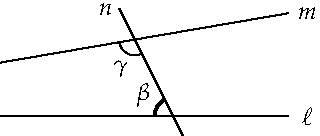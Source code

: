 settings.tex="pdflatex";

texpreamble("\usepackage{amsmath}
\usepackage{amsthm,amssymb}
\usepackage{mathpazo}
\usepackage[svgnames]{xcolor}
");
import graph;

size(160);

//draw((-4,1)--(3.5,1));
draw((-4,-1)--(3.5,-1));
draw((-0.9,1.8)--(0.75,-1.5));
draw((-4,0.4)--(3.5,0.4+9/7));

pair A=(-0.5,1);
pair B=-A;

//label("$\hat\ell$",(4,1));
label("$\ell$",(4,-1));
label("$m$",(4,0.4+9/7));
//dot("$P$",A,dir(60));


draw("$\gamma$",arc(A,0.41,180*angle((-4,0.4)-A)/pi,180*angle(B-A)/pi,CCW));
draw("$\beta$",arc(B,0.51,180*angle(A-B)/pi,180));
draw(arc(B,0.46,180*angle(A-B)/pi,180));
label("$n$",(-0.9,1.8),W);





